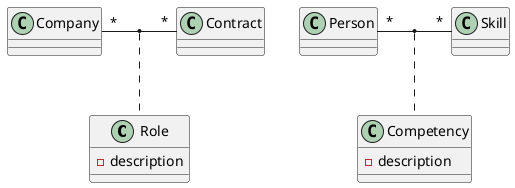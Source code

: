 @startuml

class Role {
    - description
}

Company "*" - "*" Contract
(Company, Contract) .. Role


class Competency {
    - description
}

Person "*" - "*" Skill
(Person, Skill) .. Competency

@enduml